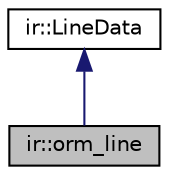 digraph "ir::orm_line"
{
 // LATEX_PDF_SIZE
  edge [fontname="Helvetica",fontsize="10",labelfontname="Helvetica",labelfontsize="10"];
  node [fontname="Helvetica",fontsize="10",shape=record];
  Node1 [label="ir::orm_line",height=0.2,width=0.4,color="black", fillcolor="grey75", style="filled", fontcolor="black",tooltip="ORM wrapper for the line data."];
  Node2 -> Node1 [dir="back",color="midnightblue",fontsize="10",style="solid",fontname="Helvetica"];
  Node2 [label="ir::LineData",height=0.2,width=0.4,color="black", fillcolor="white", style="filled",URL="$structir_1_1_line_data.html",tooltip="Unique combination of author+time+content for some line in database."];
}
